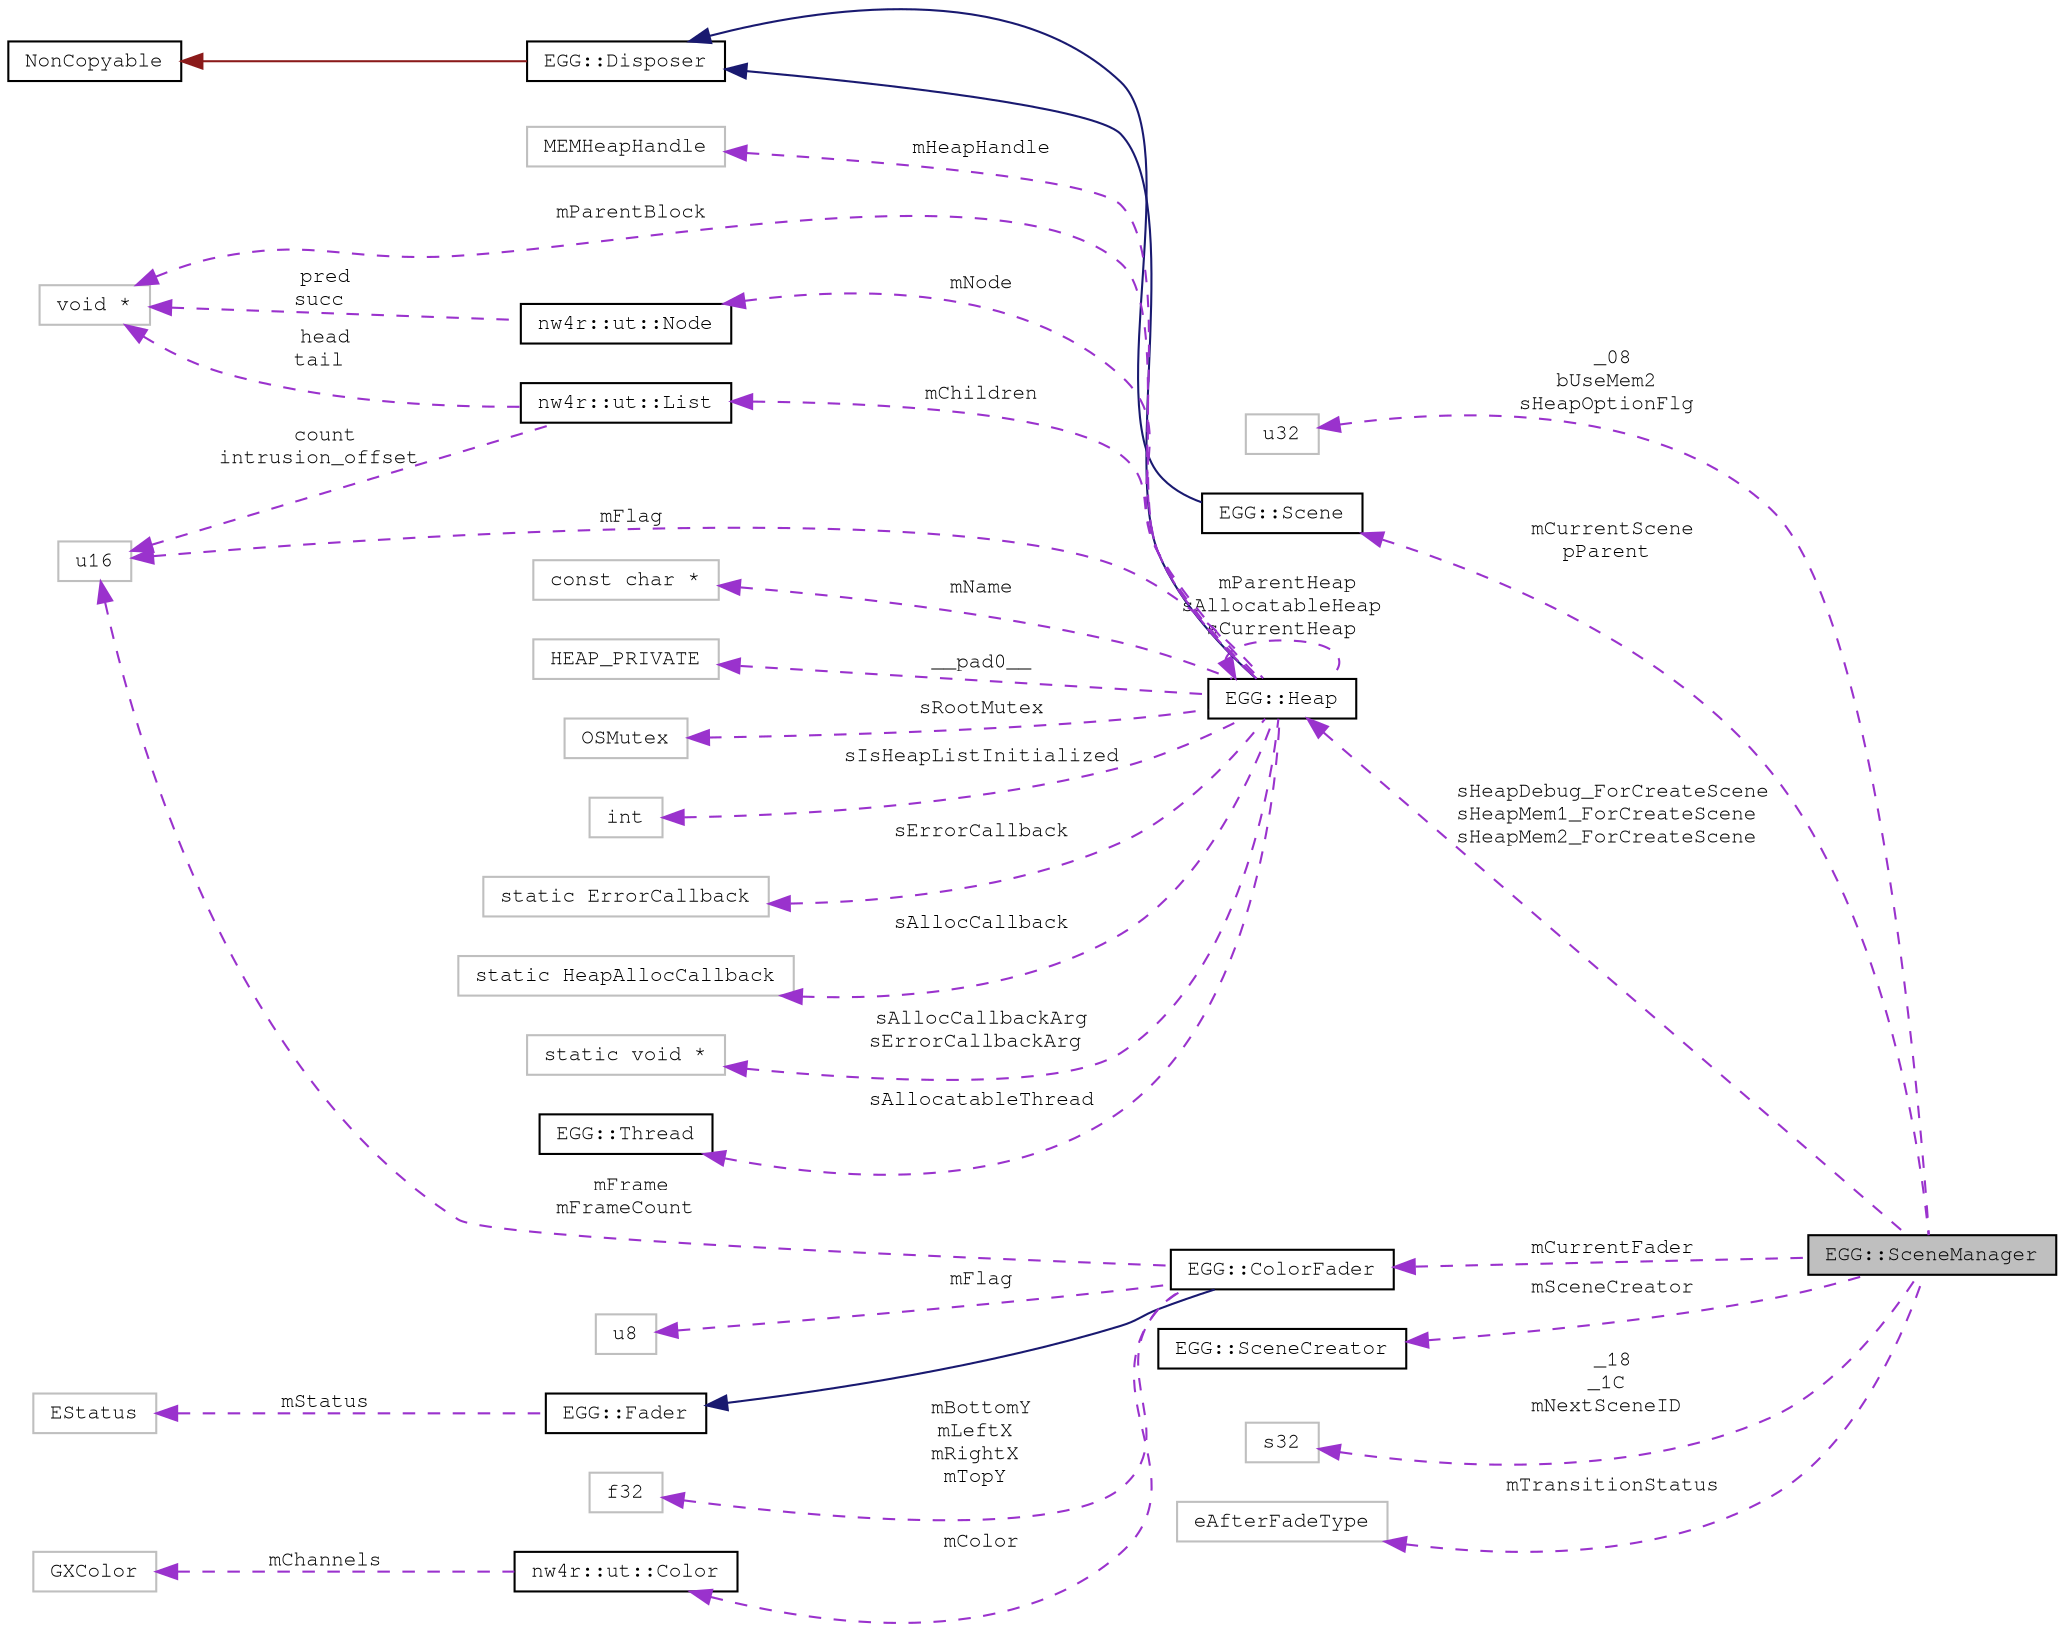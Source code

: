 digraph "EGG::SceneManager"
{
 // LATEX_PDF_SIZE
  edge [fontname="FreeMono",fontsize="10",labelfontname="FreeMono",labelfontsize="10"];
  node [fontname="FreeMono",fontsize="10",shape=record];
  rankdir="LR";
  Node1 [label="EGG::SceneManager",height=0.2,width=0.4,color="black", fillcolor="grey75", style="filled", fontcolor="black",tooltip=" "];
  Node2 -> Node1 [dir="back",color="darkorchid3",fontsize="10",style="dashed",label=" _08\nbUseMem2\nsHeapOptionFlg" ,fontname="FreeMono"];
  Node2 [label="u32",height=0.2,width=0.4,color="grey75", fillcolor="white", style="filled",tooltip=" "];
  Node3 -> Node1 [dir="back",color="darkorchid3",fontsize="10",style="dashed",label=" sHeapDebug_ForCreateScene\nsHeapMem1_ForCreateScene\nsHeapMem2_ForCreateScene" ,fontname="FreeMono"];
  Node3 [label="EGG::Heap",height=0.2,width=0.4,color="black", fillcolor="white", style="filled",URL="$class_e_g_g_1_1_heap.html",tooltip="Base Heap class."];
  Node4 -> Node3 [dir="back",color="midnightblue",fontsize="10",style="solid",fontname="FreeMono"];
  Node4 [label="EGG::Disposer",height=0.2,width=0.4,color="black", fillcolor="white", style="filled",URL="$class_e_g_g_1_1_disposer.html",tooltip="Base class for garbage-collected objects."];
  Node5 -> Node4 [dir="back",color="firebrick4",fontsize="10",style="solid",fontname="FreeMono"];
  Node5 [label="NonCopyable",height=0.2,width=0.4,color="black", fillcolor="white", style="filled",URL="$class_non_copyable.html",tooltip=" "];
  Node6 -> Node3 [dir="back",color="darkorchid3",fontsize="10",style="dashed",label=" __pad0__" ,fontname="FreeMono"];
  Node6 [label="HEAP_PRIVATE",height=0.2,width=0.4,color="grey75", fillcolor="white", style="filled",tooltip=" "];
  Node7 -> Node3 [dir="back",color="darkorchid3",fontsize="10",style="dashed",label=" sRootMutex" ,fontname="FreeMono"];
  Node7 [label="OSMutex",height=0.2,width=0.4,color="grey75", fillcolor="white", style="filled",tooltip=" "];
  Node3 -> Node3 [dir="back",color="darkorchid3",fontsize="10",style="dashed",label=" mParentHeap\nsAllocatableHeap\nsCurrentHeap" ,fontname="FreeMono"];
  Node8 -> Node3 [dir="back",color="darkorchid3",fontsize="10",style="dashed",label=" sIsHeapListInitialized" ,fontname="FreeMono"];
  Node8 [label="int",height=0.2,width=0.4,color="grey75", fillcolor="white", style="filled",tooltip=" "];
  Node9 -> Node3 [dir="back",color="darkorchid3",fontsize="10",style="dashed",label=" sErrorCallback" ,fontname="FreeMono"];
  Node9 [label="static ErrorCallback",height=0.2,width=0.4,color="grey75", fillcolor="white", style="filled",tooltip=" "];
  Node10 -> Node3 [dir="back",color="darkorchid3",fontsize="10",style="dashed",label=" sAllocCallback" ,fontname="FreeMono"];
  Node10 [label="static HeapAllocCallback",height=0.2,width=0.4,color="grey75", fillcolor="white", style="filled",tooltip=" "];
  Node11 -> Node3 [dir="back",color="darkorchid3",fontsize="10",style="dashed",label=" sAllocCallbackArg\nsErrorCallbackArg" ,fontname="FreeMono"];
  Node11 [label="static void *",height=0.2,width=0.4,color="grey75", fillcolor="white", style="filled",tooltip=" "];
  Node12 -> Node3 [dir="back",color="darkorchid3",fontsize="10",style="dashed",label=" sAllocatableThread" ,fontname="FreeMono"];
  Node12 [label="EGG::Thread",height=0.2,width=0.4,color="black", fillcolor="white", style="filled",URL="$class_e_g_g_1_1_thread.html",tooltip="Wrapper for OSThread."];
  Node13 -> Node3 [dir="back",color="darkorchid3",fontsize="10",style="dashed",label=" mHeapHandle" ,fontname="FreeMono"];
  Node13 [label="MEMHeapHandle",height=0.2,width=0.4,color="grey75", fillcolor="white", style="filled",tooltip=" "];
  Node14 -> Node3 [dir="back",color="darkorchid3",fontsize="10",style="dashed",label=" mParentBlock" ,fontname="FreeMono"];
  Node14 [label="void *",height=0.2,width=0.4,color="grey75", fillcolor="white", style="filled",tooltip=" "];
  Node15 -> Node3 [dir="back",color="darkorchid3",fontsize="10",style="dashed",label=" mFlag" ,fontname="FreeMono"];
  Node15 [label="u16",height=0.2,width=0.4,color="grey75", fillcolor="white", style="filled",tooltip=" "];
  Node16 -> Node3 [dir="back",color="darkorchid3",fontsize="10",style="dashed",label=" mNode" ,fontname="FreeMono"];
  Node16 [label="nw4r::ut::Node",height=0.2,width=0.4,color="black", fillcolor="white", style="filled",URL="$structnw4r_1_1ut_1_1_node.html",tooltip="Bidirectional list node."];
  Node14 -> Node16 [dir="back",color="darkorchid3",fontsize="10",style="dashed",label=" pred\nsucc" ,fontname="FreeMono"];
  Node17 -> Node3 [dir="back",color="darkorchid3",fontsize="10",style="dashed",label=" mChildren" ,fontname="FreeMono"];
  Node17 [label="nw4r::ut::List",height=0.2,width=0.4,color="black", fillcolor="white", style="filled",URL="$structnw4r_1_1ut_1_1_list.html",tooltip=" "];
  Node14 -> Node17 [dir="back",color="darkorchid3",fontsize="10",style="dashed",label=" head\ntail" ,fontname="FreeMono"];
  Node15 -> Node17 [dir="back",color="darkorchid3",fontsize="10",style="dashed",label=" count\nintrusion_offset" ,fontname="FreeMono"];
  Node18 -> Node3 [dir="back",color="darkorchid3",fontsize="10",style="dashed",label=" mName" ,fontname="FreeMono"];
  Node18 [label="const char *",height=0.2,width=0.4,color="grey75", fillcolor="white", style="filled",tooltip=" "];
  Node19 -> Node1 [dir="back",color="darkorchid3",fontsize="10",style="dashed",label=" mSceneCreator" ,fontname="FreeMono"];
  Node19 [label="EGG::SceneCreator",height=0.2,width=0.4,color="black", fillcolor="white", style="filled",URL="$class_e_g_g_1_1_scene_creator.html",tooltip=" "];
  Node20 -> Node1 [dir="back",color="darkorchid3",fontsize="10",style="dashed",label=" mCurrentScene\npParent" ,fontname="FreeMono"];
  Node20 [label="EGG::Scene",height=0.2,width=0.4,color="black", fillcolor="white", style="filled",URL="$class_e_g_g_1_1_scene.html",tooltip=" "];
  Node4 -> Node20 [dir="back",color="midnightblue",fontsize="10",style="solid",fontname="FreeMono"];
  Node21 -> Node1 [dir="back",color="darkorchid3",fontsize="10",style="dashed",label=" _18\n_1C\nmNextSceneID" ,fontname="FreeMono"];
  Node21 [label="s32",height=0.2,width=0.4,color="grey75", fillcolor="white", style="filled",tooltip=" "];
  Node22 -> Node1 [dir="back",color="darkorchid3",fontsize="10",style="dashed",label=" mTransitionStatus" ,fontname="FreeMono"];
  Node22 [label="eAfterFadeType",height=0.2,width=0.4,color="grey75", fillcolor="white", style="filled",tooltip=" "];
  Node23 -> Node1 [dir="back",color="darkorchid3",fontsize="10",style="dashed",label=" mCurrentFader" ,fontname="FreeMono"];
  Node23 [label="EGG::ColorFader",height=0.2,width=0.4,color="black", fillcolor="white", style="filled",URL="$class_e_g_g_1_1_color_fader.html",tooltip=" "];
  Node24 -> Node23 [dir="back",color="midnightblue",fontsize="10",style="solid",fontname="FreeMono"];
  Node24 [label="EGG::Fader",height=0.2,width=0.4,color="black", fillcolor="white", style="filled",URL="$class_e_g_g_1_1_fader.html",tooltip=" "];
  Node25 -> Node24 [dir="back",color="darkorchid3",fontsize="10",style="dashed",label=" mStatus" ,fontname="FreeMono"];
  Node25 [label="EStatus",height=0.2,width=0.4,color="grey75", fillcolor="white", style="filled",tooltip=" "];
  Node26 -> Node23 [dir="back",color="darkorchid3",fontsize="10",style="dashed",label=" mFlag" ,fontname="FreeMono"];
  Node26 [label="u8",height=0.2,width=0.4,color="grey75", fillcolor="white", style="filled",tooltip=" "];
  Node15 -> Node23 [dir="back",color="darkorchid3",fontsize="10",style="dashed",label=" mFrame\nmFrameCount" ,fontname="FreeMono"];
  Node27 -> Node23 [dir="back",color="darkorchid3",fontsize="10",style="dashed",label=" mColor" ,fontname="FreeMono"];
  Node27 [label="nw4r::ut::Color",height=0.2,width=0.4,color="black", fillcolor="white", style="filled",URL="$structnw4r_1_1ut_1_1_color.html",tooltip=" "];
  Node28 -> Node27 [dir="back",color="darkorchid3",fontsize="10",style="dashed",label=" mChannels" ,fontname="FreeMono"];
  Node28 [label="GXColor",height=0.2,width=0.4,color="grey75", fillcolor="white", style="filled",tooltip=" "];
  Node29 -> Node23 [dir="back",color="darkorchid3",fontsize="10",style="dashed",label=" mBottomY\nmLeftX\nmRightX\nmTopY" ,fontname="FreeMono"];
  Node29 [label="f32",height=0.2,width=0.4,color="grey75", fillcolor="white", style="filled",tooltip=" "];
}
